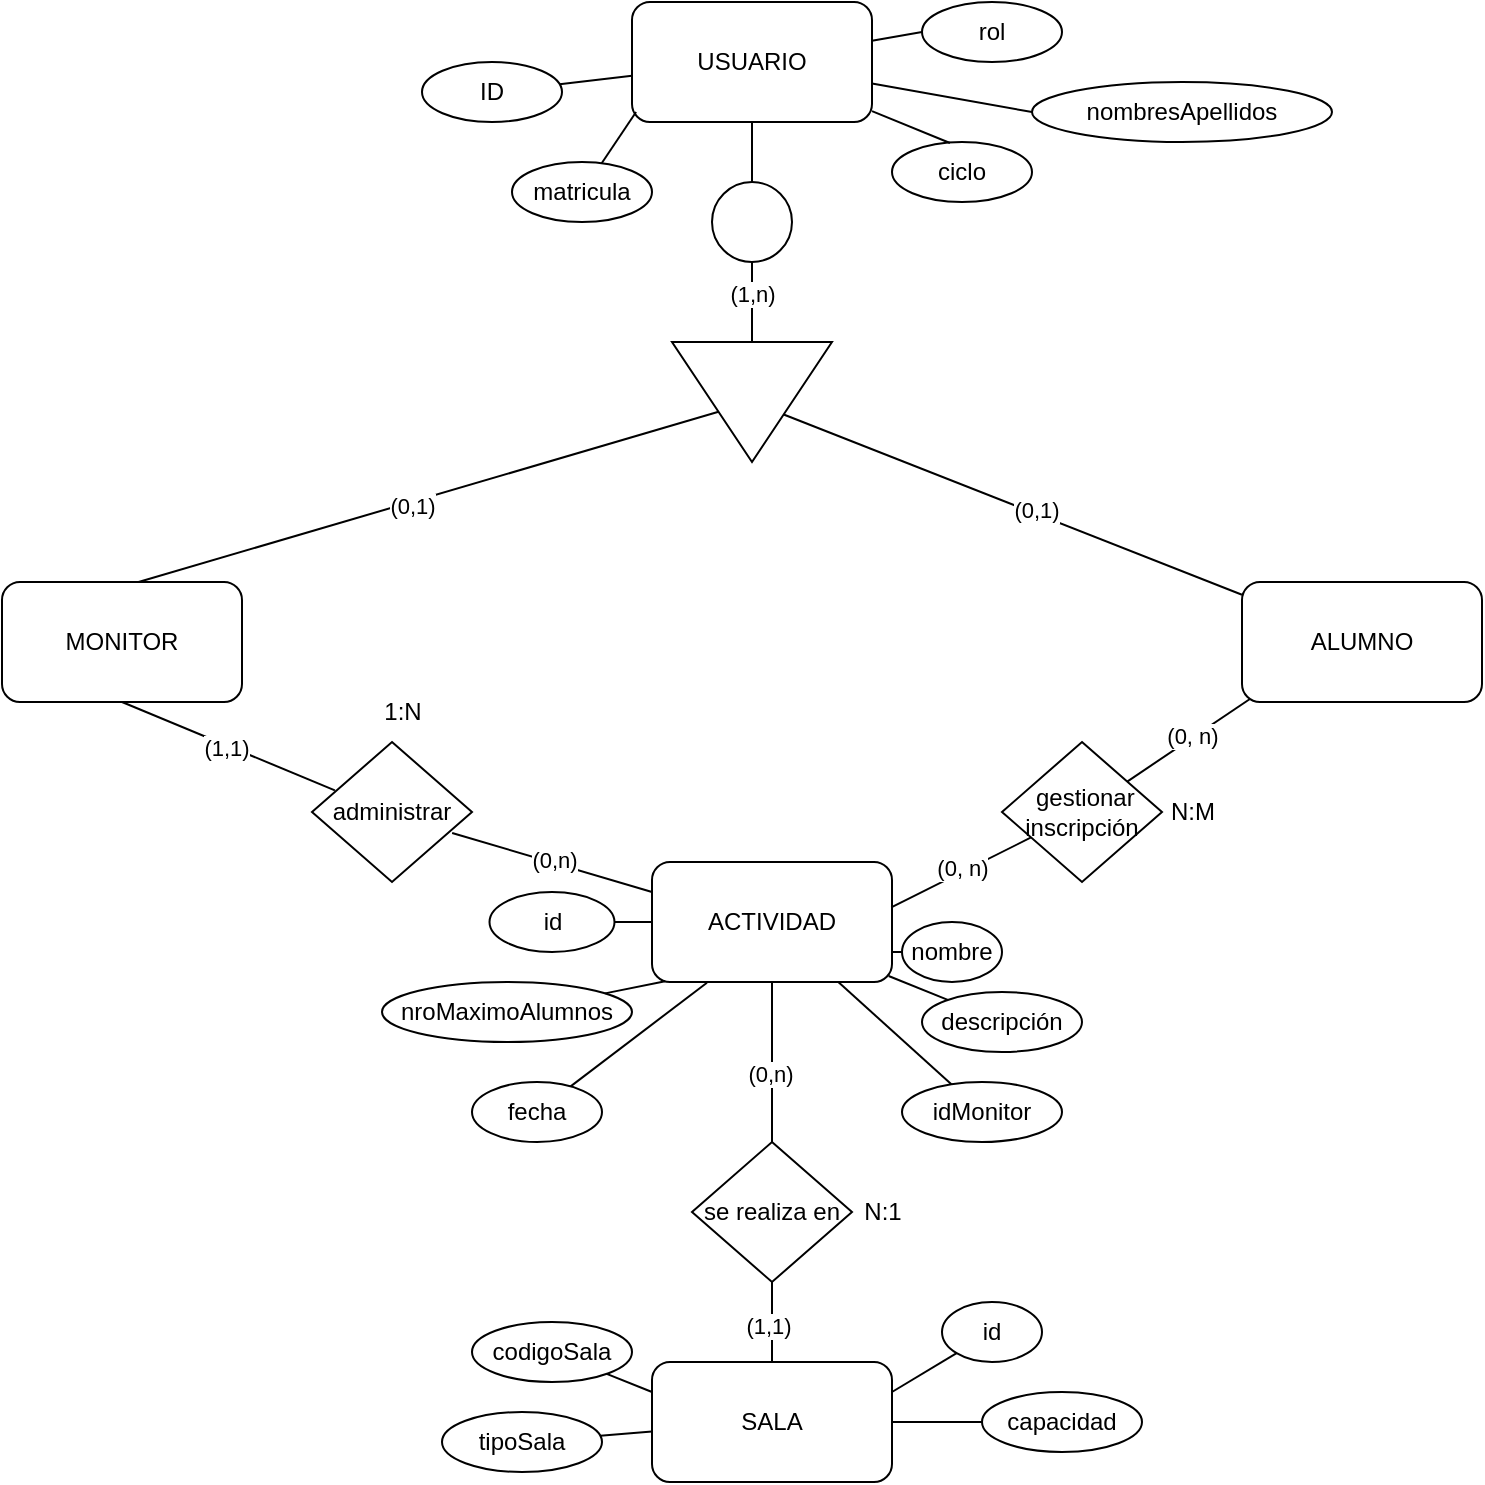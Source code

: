 <mxfile version="26.1.3" pages="2">
  <diagram id="R2lEEEUBdFMjLlhIrx00" name="Diagrama E/R ceviche madrileño">
    <mxGraphModel grid="1" page="1" gridSize="10" guides="1" tooltips="1" connect="1" arrows="1" fold="1" pageScale="1" pageWidth="850" pageHeight="1100" math="0" shadow="0" extFonts="Permanent Marker^https://fonts.googleapis.com/css?family=Permanent+Marker">
      <root>
        <mxCell id="0" />
        <mxCell id="1" parent="0" />
        <mxCell id="MUWNsZOSJ_czYuzSYLQY-7" style="edgeStyle=orthogonalEdgeStyle;rounded=0;orthogonalLoop=1;jettySize=auto;html=1;entryX=0.5;entryY=0;entryDx=0;entryDy=0;endArrow=none;startFill=0;" edge="1" parent="1" source="MUWNsZOSJ_czYuzSYLQY-2" target="MUWNsZOSJ_czYuzSYLQY-15">
          <mxGeometry relative="1" as="geometry" />
        </mxCell>
        <mxCell id="MUWNsZOSJ_czYuzSYLQY-2" value="USUARIO" style="rounded=1;whiteSpace=wrap;html=1;" vertex="1" parent="1">
          <mxGeometry x="365" y="40" width="120" height="60" as="geometry" />
        </mxCell>
        <mxCell id="MUWNsZOSJ_czYuzSYLQY-3" value="SALA" style="rounded=1;whiteSpace=wrap;html=1;" vertex="1" parent="1">
          <mxGeometry x="375" y="720" width="120" height="60" as="geometry" />
        </mxCell>
        <mxCell id="sPs1vDtSOfFmhbpgVRqT-17" style="edgeStyle=orthogonalEdgeStyle;rounded=0;orthogonalLoop=1;jettySize=auto;html=1;exitX=0.5;exitY=1;exitDx=0;exitDy=0;entryX=0.5;entryY=0;entryDx=0;entryDy=0;endArrow=none;startFill=0;" edge="1" parent="1" source="sPs1vDtSOfFmhbpgVRqT-8" target="MUWNsZOSJ_czYuzSYLQY-3">
          <mxGeometry relative="1" as="geometry" />
        </mxCell>
        <mxCell id="YZPTyFECa3vpFJ1Wgowt-3" value="(0,n)" style="edgeLabel;html=1;align=center;verticalAlign=middle;resizable=0;points=[];" connectable="0" vertex="1" parent="sPs1vDtSOfFmhbpgVRqT-17">
          <mxGeometry x="-0.521" y="-1" relative="1" as="geometry">
            <mxPoint as="offset" />
          </mxGeometry>
        </mxCell>
        <mxCell id="YZPTyFECa3vpFJ1Wgowt-4" value="(1,1)" style="edgeLabel;html=1;align=center;verticalAlign=middle;resizable=0;points=[];" connectable="0" vertex="1" parent="sPs1vDtSOfFmhbpgVRqT-17">
          <mxGeometry x="0.813" y="-2" relative="1" as="geometry">
            <mxPoint as="offset" />
          </mxGeometry>
        </mxCell>
        <mxCell id="sPs1vDtSOfFmhbpgVRqT-8" value="ACTIVIDAD" style="rounded=1;whiteSpace=wrap;html=1;" vertex="1" parent="1">
          <mxGeometry x="375" y="470" width="120" height="60" as="geometry" />
        </mxCell>
        <mxCell id="sPs1vDtSOfFmhbpgVRqT-15" style="rounded=0;orthogonalLoop=1;jettySize=auto;html=1;exitX=0.876;exitY=0.65;exitDx=0;exitDy=0;entryX=0;entryY=0.25;entryDx=0;entryDy=0;endArrow=none;startFill=0;exitPerimeter=0;" edge="1" parent="1" source="MUWNsZOSJ_czYuzSYLQY-31" target="sPs1vDtSOfFmhbpgVRqT-8">
          <mxGeometry relative="1" as="geometry" />
        </mxCell>
        <mxCell id="YZPTyFECa3vpFJ1Wgowt-9" value="(0,n)" style="edgeLabel;html=1;align=center;verticalAlign=middle;resizable=0;points=[];" connectable="0" vertex="1" parent="sPs1vDtSOfFmhbpgVRqT-15">
          <mxGeometry y="2" relative="1" as="geometry">
            <mxPoint as="offset" />
          </mxGeometry>
        </mxCell>
        <mxCell id="MUWNsZOSJ_czYuzSYLQY-4" value="&amp;nbsp;gestionar inscripción" style="rhombus;whiteSpace=wrap;html=1;" vertex="1" parent="1">
          <mxGeometry x="550" y="410" width="80" height="70" as="geometry" />
        </mxCell>
        <mxCell id="sPs1vDtSOfFmhbpgVRqT-16" style="rounded=0;orthogonalLoop=1;jettySize=auto;html=1;exitX=0.064;exitY=0.933;exitDx=0;exitDy=0;exitPerimeter=0;endArrow=none;startFill=0;" edge="1" parent="1" source="sPs1vDtSOfFmhbpgVRqT-11" target="MUWNsZOSJ_czYuzSYLQY-4">
          <mxGeometry relative="1" as="geometry">
            <mxPoint x="420" y="420" as="targetPoint" />
          </mxGeometry>
        </mxCell>
        <mxCell id="YZPTyFECa3vpFJ1Wgowt-7" value="(0, n)" style="edgeLabel;html=1;align=center;verticalAlign=middle;resizable=0;points=[];" connectable="0" vertex="1" parent="sPs1vDtSOfFmhbpgVRqT-16">
          <mxGeometry x="-0.011" y="-1" relative="1" as="geometry">
            <mxPoint as="offset" />
          </mxGeometry>
        </mxCell>
        <mxCell id="sPs1vDtSOfFmhbpgVRqT-11" value="ALUMNO" style="rounded=1;whiteSpace=wrap;html=1;" vertex="1" parent="1">
          <mxGeometry x="670" y="330" width="120" height="60" as="geometry" />
        </mxCell>
        <mxCell id="MUWNsZOSJ_czYuzSYLQY-8" style="rounded=0;orthogonalLoop=1;jettySize=auto;html=1;endArrow=none;startFill=0;" edge="1" parent="1" source="MUWNsZOSJ_czYuzSYLQY-6" target="sPs1vDtSOfFmhbpgVRqT-11">
          <mxGeometry relative="1" as="geometry" />
        </mxCell>
        <mxCell id="YZPTyFECa3vpFJ1Wgowt-15" value="(0,1)" style="edgeLabel;html=1;align=center;verticalAlign=middle;resizable=0;points=[];" connectable="0" vertex="1" parent="MUWNsZOSJ_czYuzSYLQY-8">
          <mxGeometry x="0.093" y="2" relative="1" as="geometry">
            <mxPoint as="offset" />
          </mxGeometry>
        </mxCell>
        <mxCell id="MUWNsZOSJ_czYuzSYLQY-6" value="" style="triangle;whiteSpace=wrap;html=1;rotation=90;" vertex="1" parent="1">
          <mxGeometry x="395" y="200" width="60" height="80" as="geometry" />
        </mxCell>
        <mxCell id="sPs1vDtSOfFmhbpgVRqT-9" value="MONITOR" style="rounded=1;whiteSpace=wrap;html=1;" vertex="1" parent="1">
          <mxGeometry x="50" y="330" width="120" height="60" as="geometry" />
        </mxCell>
        <mxCell id="MUWNsZOSJ_czYuzSYLQY-11" style="rounded=0;orthogonalLoop=1;jettySize=auto;html=1;entryX=0.997;entryY=0.378;entryDx=0;entryDy=0;entryPerimeter=0;endArrow=none;startFill=0;" edge="1" parent="1" source="MUWNsZOSJ_czYuzSYLQY-4" target="sPs1vDtSOfFmhbpgVRqT-8">
          <mxGeometry relative="1" as="geometry">
            <mxPoint x="480" y="444" as="targetPoint" />
            <mxPoint x="535" y="410" as="sourcePoint" />
          </mxGeometry>
        </mxCell>
        <mxCell id="YZPTyFECa3vpFJ1Wgowt-6" value="(&lt;span style=&quot;background-color: light-dark(#ffffff, var(--ge-dark-color, #121212)); color: light-dark(rgb(0, 0, 0), rgb(255, 255, 255));&quot;&gt;0, n)&lt;/span&gt;" style="edgeLabel;html=1;align=center;verticalAlign=middle;resizable=0;points=[];" connectable="0" vertex="1" parent="MUWNsZOSJ_czYuzSYLQY-11">
          <mxGeometry x="-0.033" y="-2" relative="1" as="geometry">
            <mxPoint as="offset" />
          </mxGeometry>
        </mxCell>
        <mxCell id="MUWNsZOSJ_czYuzSYLQY-5" style="rounded=0;orthogonalLoop=1;jettySize=auto;html=1;entryX=0.569;entryY=0;entryDx=0;entryDy=0;entryPerimeter=0;endArrow=none;startFill=0;" edge="1" parent="1" source="MUWNsZOSJ_czYuzSYLQY-6" target="sPs1vDtSOfFmhbpgVRqT-9">
          <mxGeometry relative="1" as="geometry">
            <mxPoint x="260" y="350" as="sourcePoint" />
            <mxPoint x="370" y="445" as="targetPoint" />
          </mxGeometry>
        </mxCell>
        <mxCell id="YZPTyFECa3vpFJ1Wgowt-14" value="(0,1)" style="edgeLabel;html=1;align=center;verticalAlign=middle;resizable=0;points=[];" connectable="0" vertex="1" parent="MUWNsZOSJ_czYuzSYLQY-5">
          <mxGeometry x="0.066" y="2" relative="1" as="geometry">
            <mxPoint as="offset" />
          </mxGeometry>
        </mxCell>
        <mxCell id="MUWNsZOSJ_czYuzSYLQY-17" style="edgeStyle=orthogonalEdgeStyle;rounded=0;orthogonalLoop=1;jettySize=auto;html=1;endArrow=none;startFill=0;" edge="1" parent="1" source="MUWNsZOSJ_czYuzSYLQY-15" target="MUWNsZOSJ_czYuzSYLQY-6">
          <mxGeometry relative="1" as="geometry" />
        </mxCell>
        <mxCell id="YZPTyFECa3vpFJ1Wgowt-16" value="(1,n)" style="edgeLabel;html=1;align=center;verticalAlign=middle;resizable=0;points=[];" connectable="0" vertex="1" parent="MUWNsZOSJ_czYuzSYLQY-17">
          <mxGeometry x="-0.212" relative="1" as="geometry">
            <mxPoint as="offset" />
          </mxGeometry>
        </mxCell>
        <mxCell id="MUWNsZOSJ_czYuzSYLQY-15" value="" style="ellipse;whiteSpace=wrap;html=1;aspect=fixed;" vertex="1" parent="1">
          <mxGeometry x="405" y="130" width="40" height="40" as="geometry" />
        </mxCell>
        <mxCell id="sPs1vDtSOfFmhbpgVRqT-23" value="ID" style="ellipse;whiteSpace=wrap;html=1;" vertex="1" parent="1">
          <mxGeometry x="260" y="70" width="70" height="30" as="geometry" />
        </mxCell>
        <mxCell id="MUWNsZOSJ_czYuzSYLQY-19" value="id" style="ellipse;whiteSpace=wrap;html=1;" vertex="1" parent="1">
          <mxGeometry x="520" y="690" width="50" height="30" as="geometry" />
        </mxCell>
        <mxCell id="MUWNsZOSJ_czYuzSYLQY-20" value="" style="endArrow=none;html=1;rounded=0;exitX=1;exitY=0.25;exitDx=0;exitDy=0;" edge="1" parent="1" source="MUWNsZOSJ_czYuzSYLQY-3" target="MUWNsZOSJ_czYuzSYLQY-19">
          <mxGeometry width="50" height="50" relative="1" as="geometry">
            <mxPoint x="554.655" y="760" as="sourcePoint" />
            <mxPoint x="550.004" y="729.45" as="targetPoint" />
          </mxGeometry>
        </mxCell>
        <mxCell id="MUWNsZOSJ_czYuzSYLQY-21" value="codigoSala" style="ellipse;whiteSpace=wrap;html=1;" vertex="1" parent="1">
          <mxGeometry x="285" y="700" width="80" height="30" as="geometry" />
        </mxCell>
        <mxCell id="MUWNsZOSJ_czYuzSYLQY-22" value="" style="endArrow=none;html=1;rounded=0;exitX=0;exitY=0.25;exitDx=0;exitDy=0;" edge="1" parent="1" source="MUWNsZOSJ_czYuzSYLQY-3" target="MUWNsZOSJ_czYuzSYLQY-21">
          <mxGeometry width="50" height="50" relative="1" as="geometry">
            <mxPoint x="355" y="765" as="sourcePoint" />
            <mxPoint x="345.004" y="729.45" as="targetPoint" />
          </mxGeometry>
        </mxCell>
        <mxCell id="sPs1vDtSOfFmhbpgVRqT-26" value="matricula" style="ellipse;whiteSpace=wrap;html=1;" vertex="1" parent="1">
          <mxGeometry x="305" y="120" width="70" height="30" as="geometry" />
        </mxCell>
        <mxCell id="MUWNsZOSJ_czYuzSYLQY-26" value="tipoSala" style="ellipse;whiteSpace=wrap;html=1;" vertex="1" parent="1">
          <mxGeometry x="270" y="745" width="80" height="30" as="geometry" />
        </mxCell>
        <mxCell id="sPs1vDtSOfFmhbpgVRqT-28" value="nombresApellidos" style="ellipse;whiteSpace=wrap;html=1;" vertex="1" parent="1">
          <mxGeometry x="565" y="80" width="150" height="30" as="geometry" />
        </mxCell>
        <mxCell id="MUWNsZOSJ_czYuzSYLQY-27" value="" style="endArrow=none;html=1;rounded=0;" edge="1" parent="1" source="MUWNsZOSJ_czYuzSYLQY-3" target="MUWNsZOSJ_czYuzSYLQY-26">
          <mxGeometry width="50" height="50" relative="1" as="geometry">
            <mxPoint x="360" y="780" as="sourcePoint" />
            <mxPoint x="330.004" y="774.45" as="targetPoint" />
          </mxGeometry>
        </mxCell>
        <mxCell id="sPs1vDtSOfFmhbpgVRqT-29" value="ciclo" style="ellipse;whiteSpace=wrap;html=1;" vertex="1" parent="1">
          <mxGeometry x="495" y="110" width="70" height="30" as="geometry" />
        </mxCell>
        <mxCell id="MUWNsZOSJ_czYuzSYLQY-28" value="capacidad" style="ellipse;whiteSpace=wrap;html=1;" vertex="1" parent="1">
          <mxGeometry x="540" y="735" width="80" height="30" as="geometry" />
        </mxCell>
        <mxCell id="MUWNsZOSJ_czYuzSYLQY-29" value="" style="endArrow=none;html=1;rounded=0;" edge="1" parent="1" source="MUWNsZOSJ_czYuzSYLQY-3" target="MUWNsZOSJ_czYuzSYLQY-28">
          <mxGeometry width="50" height="50" relative="1" as="geometry">
            <mxPoint x="515" y="780" as="sourcePoint" />
            <mxPoint x="570.004" y="774.45" as="targetPoint" />
          </mxGeometry>
        </mxCell>
        <mxCell id="MUWNsZOSJ_czYuzSYLQY-30" value="rol" style="ellipse;whiteSpace=wrap;html=1;" vertex="1" parent="1">
          <mxGeometry x="510" y="40" width="70" height="30" as="geometry" />
        </mxCell>
        <mxCell id="MUWNsZOSJ_czYuzSYLQY-31" value="administrar" style="rhombus;whiteSpace=wrap;html=1;" vertex="1" parent="1">
          <mxGeometry x="205" y="410" width="80" height="70" as="geometry" />
        </mxCell>
        <mxCell id="MUWNsZOSJ_czYuzSYLQY-36" value="se realiza en" style="rhombus;whiteSpace=wrap;html=1;" vertex="1" parent="1">
          <mxGeometry x="395" y="610" width="80" height="70" as="geometry" />
        </mxCell>
        <mxCell id="MUWNsZOSJ_czYuzSYLQY-38" value="nombre" style="ellipse;whiteSpace=wrap;html=1;" vertex="1" parent="1">
          <mxGeometry x="500" y="500" width="50" height="30" as="geometry" />
        </mxCell>
        <mxCell id="MUWNsZOSJ_czYuzSYLQY-39" value="" style="endArrow=none;html=1;rounded=0;exitX=1;exitY=0.75;exitDx=0;exitDy=0;" edge="1" parent="1" source="sPs1vDtSOfFmhbpgVRqT-8" target="MUWNsZOSJ_czYuzSYLQY-38">
          <mxGeometry width="50" height="50" relative="1" as="geometry">
            <mxPoint x="475" y="545" as="sourcePoint" />
            <mxPoint x="530.004" y="539.45" as="targetPoint" />
          </mxGeometry>
        </mxCell>
        <mxCell id="MUWNsZOSJ_czYuzSYLQY-40" value="descripción" style="ellipse;whiteSpace=wrap;html=1;" vertex="1" parent="1">
          <mxGeometry x="510" y="535" width="80" height="30" as="geometry" />
        </mxCell>
        <mxCell id="MUWNsZOSJ_czYuzSYLQY-41" value="" style="endArrow=none;html=1;rounded=0;exitX=0.986;exitY=0.95;exitDx=0;exitDy=0;exitPerimeter=0;" edge="1" parent="1" source="sPs1vDtSOfFmhbpgVRqT-8" target="MUWNsZOSJ_czYuzSYLQY-40">
          <mxGeometry width="50" height="50" relative="1" as="geometry">
            <mxPoint x="475" y="560" as="sourcePoint" />
            <mxPoint x="550.004" y="584.45" as="targetPoint" />
          </mxGeometry>
        </mxCell>
        <mxCell id="MUWNsZOSJ_czYuzSYLQY-42" value="idMonitor" style="ellipse;whiteSpace=wrap;html=1;" vertex="1" parent="1">
          <mxGeometry x="500" y="580" width="80" height="30" as="geometry" />
        </mxCell>
        <mxCell id="MUWNsZOSJ_czYuzSYLQY-43" value="" style="endArrow=none;html=1;rounded=0;" edge="1" parent="1" source="sPs1vDtSOfFmhbpgVRqT-8" target="MUWNsZOSJ_czYuzSYLQY-42">
          <mxGeometry width="50" height="50" relative="1" as="geometry">
            <mxPoint x="503" y="537" as="sourcePoint" />
            <mxPoint x="526" y="548" as="targetPoint" />
          </mxGeometry>
        </mxCell>
        <mxCell id="MUWNsZOSJ_czYuzSYLQY-44" value="nroMaximoAlumnos" style="ellipse;whiteSpace=wrap;html=1;" vertex="1" parent="1">
          <mxGeometry x="240" y="530" width="125" height="30" as="geometry" />
        </mxCell>
        <mxCell id="MUWNsZOSJ_czYuzSYLQY-45" value="" style="endArrow=none;html=1;rounded=0;exitX=0.055;exitY=0.994;exitDx=0;exitDy=0;exitPerimeter=0;" edge="1" parent="1" source="sPs1vDtSOfFmhbpgVRqT-8" target="MUWNsZOSJ_czYuzSYLQY-44">
          <mxGeometry width="50" height="50" relative="1" as="geometry">
            <mxPoint x="278" y="520" as="sourcePoint" />
            <mxPoint x="335.004" y="577.45" as="targetPoint" />
          </mxGeometry>
        </mxCell>
        <mxCell id="MUWNsZOSJ_czYuzSYLQY-46" value="fecha" style="ellipse;whiteSpace=wrap;html=1;" vertex="1" parent="1">
          <mxGeometry x="285" y="580" width="65" height="30" as="geometry" />
        </mxCell>
        <mxCell id="MUWNsZOSJ_czYuzSYLQY-47" value="" style="endArrow=none;html=1;rounded=0;exitX=0.229;exitY=1.006;exitDx=0;exitDy=0;exitPerimeter=0;" edge="1" parent="1" source="sPs1vDtSOfFmhbpgVRqT-8" target="MUWNsZOSJ_czYuzSYLQY-46">
          <mxGeometry width="50" height="50" relative="1" as="geometry">
            <mxPoint x="392" y="540" as="sourcePoint" />
            <mxPoint x="368" y="548" as="targetPoint" />
          </mxGeometry>
        </mxCell>
        <mxCell id="MUWNsZOSJ_czYuzSYLQY-48" value="" style="endArrow=none;html=1;rounded=0;" edge="1" parent="1" source="MUWNsZOSJ_czYuzSYLQY-2" target="sPs1vDtSOfFmhbpgVRqT-23">
          <mxGeometry width="50" height="50" relative="1" as="geometry">
            <mxPoint x="359" y="68" as="sourcePoint" />
            <mxPoint x="291" y="120" as="targetPoint" />
          </mxGeometry>
        </mxCell>
        <mxCell id="MUWNsZOSJ_czYuzSYLQY-49" value="" style="endArrow=none;html=1;rounded=0;exitX=0;exitY=0.5;exitDx=0;exitDy=0;" edge="1" parent="1" source="MUWNsZOSJ_czYuzSYLQY-30" target="MUWNsZOSJ_czYuzSYLQY-2">
          <mxGeometry width="50" height="50" relative="1" as="geometry">
            <mxPoint x="375" y="87" as="sourcePoint" />
            <mxPoint x="339" y="91" as="targetPoint" />
          </mxGeometry>
        </mxCell>
        <mxCell id="MUWNsZOSJ_czYuzSYLQY-50" value="" style="endArrow=none;html=1;rounded=0;exitX=0;exitY=0.5;exitDx=0;exitDy=0;" edge="1" parent="1" source="sPs1vDtSOfFmhbpgVRqT-28" target="MUWNsZOSJ_czYuzSYLQY-2">
          <mxGeometry width="50" height="50" relative="1" as="geometry">
            <mxPoint x="520" y="65" as="sourcePoint" />
            <mxPoint x="495" y="69" as="targetPoint" />
          </mxGeometry>
        </mxCell>
        <mxCell id="MUWNsZOSJ_czYuzSYLQY-51" value="" style="endArrow=none;html=1;rounded=0;exitX=0.414;exitY=0.017;exitDx=0;exitDy=0;exitPerimeter=0;" edge="1" parent="1" source="sPs1vDtSOfFmhbpgVRqT-29" target="MUWNsZOSJ_czYuzSYLQY-2">
          <mxGeometry width="50" height="50" relative="1" as="geometry">
            <mxPoint x="575" y="110" as="sourcePoint" />
            <mxPoint x="495" y="96" as="targetPoint" />
          </mxGeometry>
        </mxCell>
        <mxCell id="MUWNsZOSJ_czYuzSYLQY-52" value="" style="endArrow=none;html=1;rounded=0;entryX=0.017;entryY=0.917;entryDx=0;entryDy=0;entryPerimeter=0;" edge="1" parent="1" source="sPs1vDtSOfFmhbpgVRqT-26" target="MUWNsZOSJ_czYuzSYLQY-2">
          <mxGeometry width="50" height="50" relative="1" as="geometry">
            <mxPoint x="534" y="121" as="sourcePoint" />
            <mxPoint x="495" y="105" as="targetPoint" />
          </mxGeometry>
        </mxCell>
        <mxCell id="YZPTyFECa3vpFJ1Wgowt-1" value="id" style="ellipse;whiteSpace=wrap;html=1;" vertex="1" parent="1">
          <mxGeometry x="293.75" y="485" width="62.5" height="30" as="geometry" />
        </mxCell>
        <mxCell id="YZPTyFECa3vpFJ1Wgowt-2" value="" style="endArrow=none;html=1;rounded=0;exitX=0;exitY=0.5;exitDx=0;exitDy=0;" edge="1" parent="1" source="sPs1vDtSOfFmhbpgVRqT-8" target="YZPTyFECa3vpFJ1Wgowt-1">
          <mxGeometry width="50" height="50" relative="1" as="geometry">
            <mxPoint x="392" y="540" as="sourcePoint" />
            <mxPoint x="361" y="546" as="targetPoint" />
          </mxGeometry>
        </mxCell>
        <mxCell id="YZPTyFECa3vpFJ1Wgowt-5" value="N:1" style="text;html=1;align=center;verticalAlign=middle;resizable=0;points=[];autosize=1;strokeColor=none;fillColor=none;" vertex="1" parent="1">
          <mxGeometry x="470" y="630" width="40" height="30" as="geometry" />
        </mxCell>
        <mxCell id="YZPTyFECa3vpFJ1Wgowt-8" value="N:M" style="text;html=1;align=center;verticalAlign=middle;resizable=0;points=[];autosize=1;strokeColor=none;fillColor=none;" vertex="1" parent="1">
          <mxGeometry x="620" y="430" width="50" height="30" as="geometry" />
        </mxCell>
        <mxCell id="YZPTyFECa3vpFJ1Wgowt-11" value="" style="rounded=0;orthogonalLoop=1;jettySize=auto;html=1;exitX=0.5;exitY=1;exitDx=0;exitDy=0;entryX=0.143;entryY=0.345;entryDx=0;entryDy=0;endArrow=none;startFill=0;entryPerimeter=0;" edge="1" parent="1" source="sPs1vDtSOfFmhbpgVRqT-9" target="MUWNsZOSJ_czYuzSYLQY-31">
          <mxGeometry relative="1" as="geometry">
            <mxPoint x="140" y="390" as="sourcePoint" />
            <mxPoint x="150" y="407.5" as="targetPoint" />
          </mxGeometry>
        </mxCell>
        <mxCell id="YZPTyFECa3vpFJ1Wgowt-12" value="(1,1)" style="edgeLabel;html=1;align=center;verticalAlign=middle;resizable=0;points=[];" connectable="0" vertex="1" parent="YZPTyFECa3vpFJ1Wgowt-11">
          <mxGeometry x="-0.022" y="-1" relative="1" as="geometry">
            <mxPoint as="offset" />
          </mxGeometry>
        </mxCell>
        <mxCell id="YZPTyFECa3vpFJ1Wgowt-13" value="1:N" style="text;html=1;align=center;verticalAlign=middle;resizable=0;points=[];autosize=1;strokeColor=none;fillColor=none;" vertex="1" parent="1">
          <mxGeometry x="230" y="380" width="40" height="30" as="geometry" />
        </mxCell>
      </root>
    </mxGraphModel>
  </diagram>
  <diagram id="BDbdSxDAenK6GulMxotU" name="Page-2">
    <mxGraphModel grid="1" page="1" gridSize="10" guides="1" tooltips="1" connect="1" arrows="1" fold="1" pageScale="1" pageWidth="827" pageHeight="1169" math="0" shadow="0">
      <root>
        <mxCell id="0" />
        <mxCell id="1" parent="0" />
        <mxCell id="jivMxHzTDep52Yqaah3x-1" value="" style="rounded=0;whiteSpace=wrap;html=1;fillColor=default;" vertex="1" parent="1">
          <mxGeometry x="1390" y="980" width="430" height="370" as="geometry" />
        </mxCell>
        <mxCell id="jivMxHzTDep52Yqaah3x-2" value="host" style="shape=umlActor;verticalLabelPosition=bottom;verticalAlign=top;html=1;outlineConnect=0;" vertex="1" parent="1">
          <mxGeometry x="1350" y="1100" width="30" height="60" as="geometry" />
        </mxCell>
        <mxCell id="jivMxHzTDep52Yqaah3x-3" value="crear partida" style="ellipse;whiteSpace=wrap;html=1;" vertex="1" parent="1">
          <mxGeometry x="1440" y="1015" width="90" height="55" as="geometry" />
        </mxCell>
        <mxCell id="jivMxHzTDep52Yqaah3x-4" style="edgeStyle=orthogonalEdgeStyle;rounded=0;orthogonalLoop=1;jettySize=auto;html=1;dashed=1;" edge="1" parent="1" source="jivMxHzTDep52Yqaah3x-5" target="jivMxHzTDep52Yqaah3x-3">
          <mxGeometry relative="1" as="geometry" />
        </mxCell>
        <mxCell id="jivMxHzTDep52Yqaah3x-5" value="conectar a la partida&amp;nbsp;" style="ellipse;whiteSpace=wrap;html=1;" vertex="1" parent="1">
          <mxGeometry x="1670" y="1017.5" width="90" height="50" as="geometry" />
        </mxCell>
        <mxCell id="jivMxHzTDep52Yqaah3x-6" value="invitado" style="shape=umlActor;verticalLabelPosition=bottom;verticalAlign=top;html=1;outlineConnect=0;" vertex="1" parent="1">
          <mxGeometry x="1830" y="1100" width="30" height="60" as="geometry" />
        </mxCell>
        <mxCell id="jivMxHzTDep52Yqaah3x-7" value="&amp;lt;&amp;lt;includes&amp;gt;&amp;gt;" style="text;html=1;align=center;verticalAlign=middle;resizable=0;points=[];autosize=1;strokeColor=none;fillColor=none;" vertex="1" parent="1">
          <mxGeometry x="1545" y="1020" width="100" height="30" as="geometry" />
        </mxCell>
        <mxCell id="jivMxHzTDep52Yqaah3x-8" value="mover nave" style="ellipse;whiteSpace=wrap;html=1;" vertex="1" parent="1">
          <mxGeometry x="1550" y="1100" width="90" height="50" as="geometry" />
        </mxCell>
        <mxCell id="jivMxHzTDep52Yqaah3x-9" value="disparar" style="ellipse;whiteSpace=wrap;html=1;" vertex="1" parent="1">
          <mxGeometry x="1550" y="1165" width="90" height="50" as="geometry" />
        </mxCell>
        <mxCell id="jivMxHzTDep52Yqaah3x-10" value="" style="endArrow=none;html=1;rounded=0;entryX=0.041;entryY=0.748;entryDx=0;entryDy=0;entryPerimeter=0;" edge="1" parent="1" target="jivMxHzTDep52Yqaah3x-3">
          <mxGeometry width="50" height="50" relative="1" as="geometry">
            <mxPoint x="1380" y="1130" as="sourcePoint" />
            <mxPoint x="1440" y="1080" as="targetPoint" />
          </mxGeometry>
        </mxCell>
        <mxCell id="jivMxHzTDep52Yqaah3x-11" value="" style="endArrow=none;html=1;rounded=0;" edge="1" parent="1" source="jivMxHzTDep52Yqaah3x-2" target="jivMxHzTDep52Yqaah3x-8">
          <mxGeometry width="50" height="50" relative="1" as="geometry">
            <mxPoint x="1390" y="1126" as="sourcePoint" />
            <mxPoint x="1454" y="1066" as="targetPoint" />
          </mxGeometry>
        </mxCell>
        <mxCell id="jivMxHzTDep52Yqaah3x-12" value="" style="endArrow=none;html=1;rounded=0;" edge="1" parent="1" target="jivMxHzTDep52Yqaah3x-9">
          <mxGeometry width="50" height="50" relative="1" as="geometry">
            <mxPoint x="1380" y="1130" as="sourcePoint" />
            <mxPoint x="1560" y="1134" as="targetPoint" />
          </mxGeometry>
        </mxCell>
        <mxCell id="jivMxHzTDep52Yqaah3x-13" value="" style="endArrow=none;html=1;rounded=0;" edge="1" parent="1" source="jivMxHzTDep52Yqaah3x-6" target="jivMxHzTDep52Yqaah3x-5">
          <mxGeometry width="50" height="50" relative="1" as="geometry">
            <mxPoint x="1810" y="1137.5" as="sourcePoint" />
            <mxPoint x="1874" y="1064" as="targetPoint" />
          </mxGeometry>
        </mxCell>
        <mxCell id="jivMxHzTDep52Yqaah3x-14" value="" style="endArrow=none;html=1;rounded=0;" edge="1" parent="1" source="jivMxHzTDep52Yqaah3x-6" target="jivMxHzTDep52Yqaah3x-8">
          <mxGeometry width="50" height="50" relative="1" as="geometry">
            <mxPoint x="1810" y="1137.5" as="sourcePoint" />
            <mxPoint x="1980" y="1133.5" as="targetPoint" />
          </mxGeometry>
        </mxCell>
        <mxCell id="jivMxHzTDep52Yqaah3x-15" value="" style="endArrow=none;html=1;rounded=0;" edge="1" parent="1" source="jivMxHzTDep52Yqaah3x-6" target="jivMxHzTDep52Yqaah3x-9">
          <mxGeometry width="50" height="50" relative="1" as="geometry">
            <mxPoint x="1810" y="1137.5" as="sourcePoint" />
            <mxPoint x="1985" y="1187" as="targetPoint" />
          </mxGeometry>
        </mxCell>
        <mxCell id="jivMxHzTDep52Yqaah3x-16" value="" style="edgeStyle=orthogonalEdgeStyle;rounded=0;orthogonalLoop=1;jettySize=auto;html=1;dashed=1;" edge="1" parent="1" source="jivMxHzTDep52Yqaah3x-17" target="jivMxHzTDep52Yqaah3x-9">
          <mxGeometry relative="1" as="geometry" />
        </mxCell>
        <mxCell id="jivMxHzTDep52Yqaah3x-17" value="terminar partida" style="ellipse;whiteSpace=wrap;html=1;" vertex="1" parent="1">
          <mxGeometry x="1550" y="1280" width="90" height="50" as="geometry" />
        </mxCell>
        <mxCell id="jivMxHzTDep52Yqaah3x-18" value="" style="endArrow=none;html=1;rounded=0;" edge="1" parent="1" source="jivMxHzTDep52Yqaah3x-6" target="jivMxHzTDep52Yqaah3x-17">
          <mxGeometry width="50" height="50" relative="1" as="geometry">
            <mxPoint x="1810" y="1140" as="sourcePoint" />
            <mxPoint x="1646" y="1190" as="targetPoint" />
          </mxGeometry>
        </mxCell>
        <mxCell id="jivMxHzTDep52Yqaah3x-19" value="" style="endArrow=none;html=1;rounded=0;entryX=0.007;entryY=0.347;entryDx=0;entryDy=0;entryPerimeter=0;" edge="1" parent="1" target="jivMxHzTDep52Yqaah3x-17">
          <mxGeometry width="50" height="50" relative="1" as="geometry">
            <mxPoint x="1380" y="1130" as="sourcePoint" />
            <mxPoint x="1565" y="1189" as="targetPoint" />
          </mxGeometry>
        </mxCell>
        <mxCell id="jivMxHzTDep52Yqaah3x-20" value="&amp;lt;&amp;lt;extends&amp;gt;&amp;gt;" style="text;html=1;align=center;verticalAlign=middle;resizable=0;points=[];autosize=1;strokeColor=none;fillColor=none;" vertex="1" parent="1">
          <mxGeometry x="1550" y="1230" width="90" height="30" as="geometry" />
        </mxCell>
        <mxCell id="jivMxHzTDep52Yqaah3x-21" value="Juego" style="text;html=1;align=center;verticalAlign=middle;resizable=0;points=[];autosize=1;strokeColor=none;fillColor=none;fontStyle=1" vertex="1" parent="1">
          <mxGeometry x="1760" y="980" width="60" height="30" as="geometry" />
        </mxCell>
      </root>
    </mxGraphModel>
  </diagram>
</mxfile>
